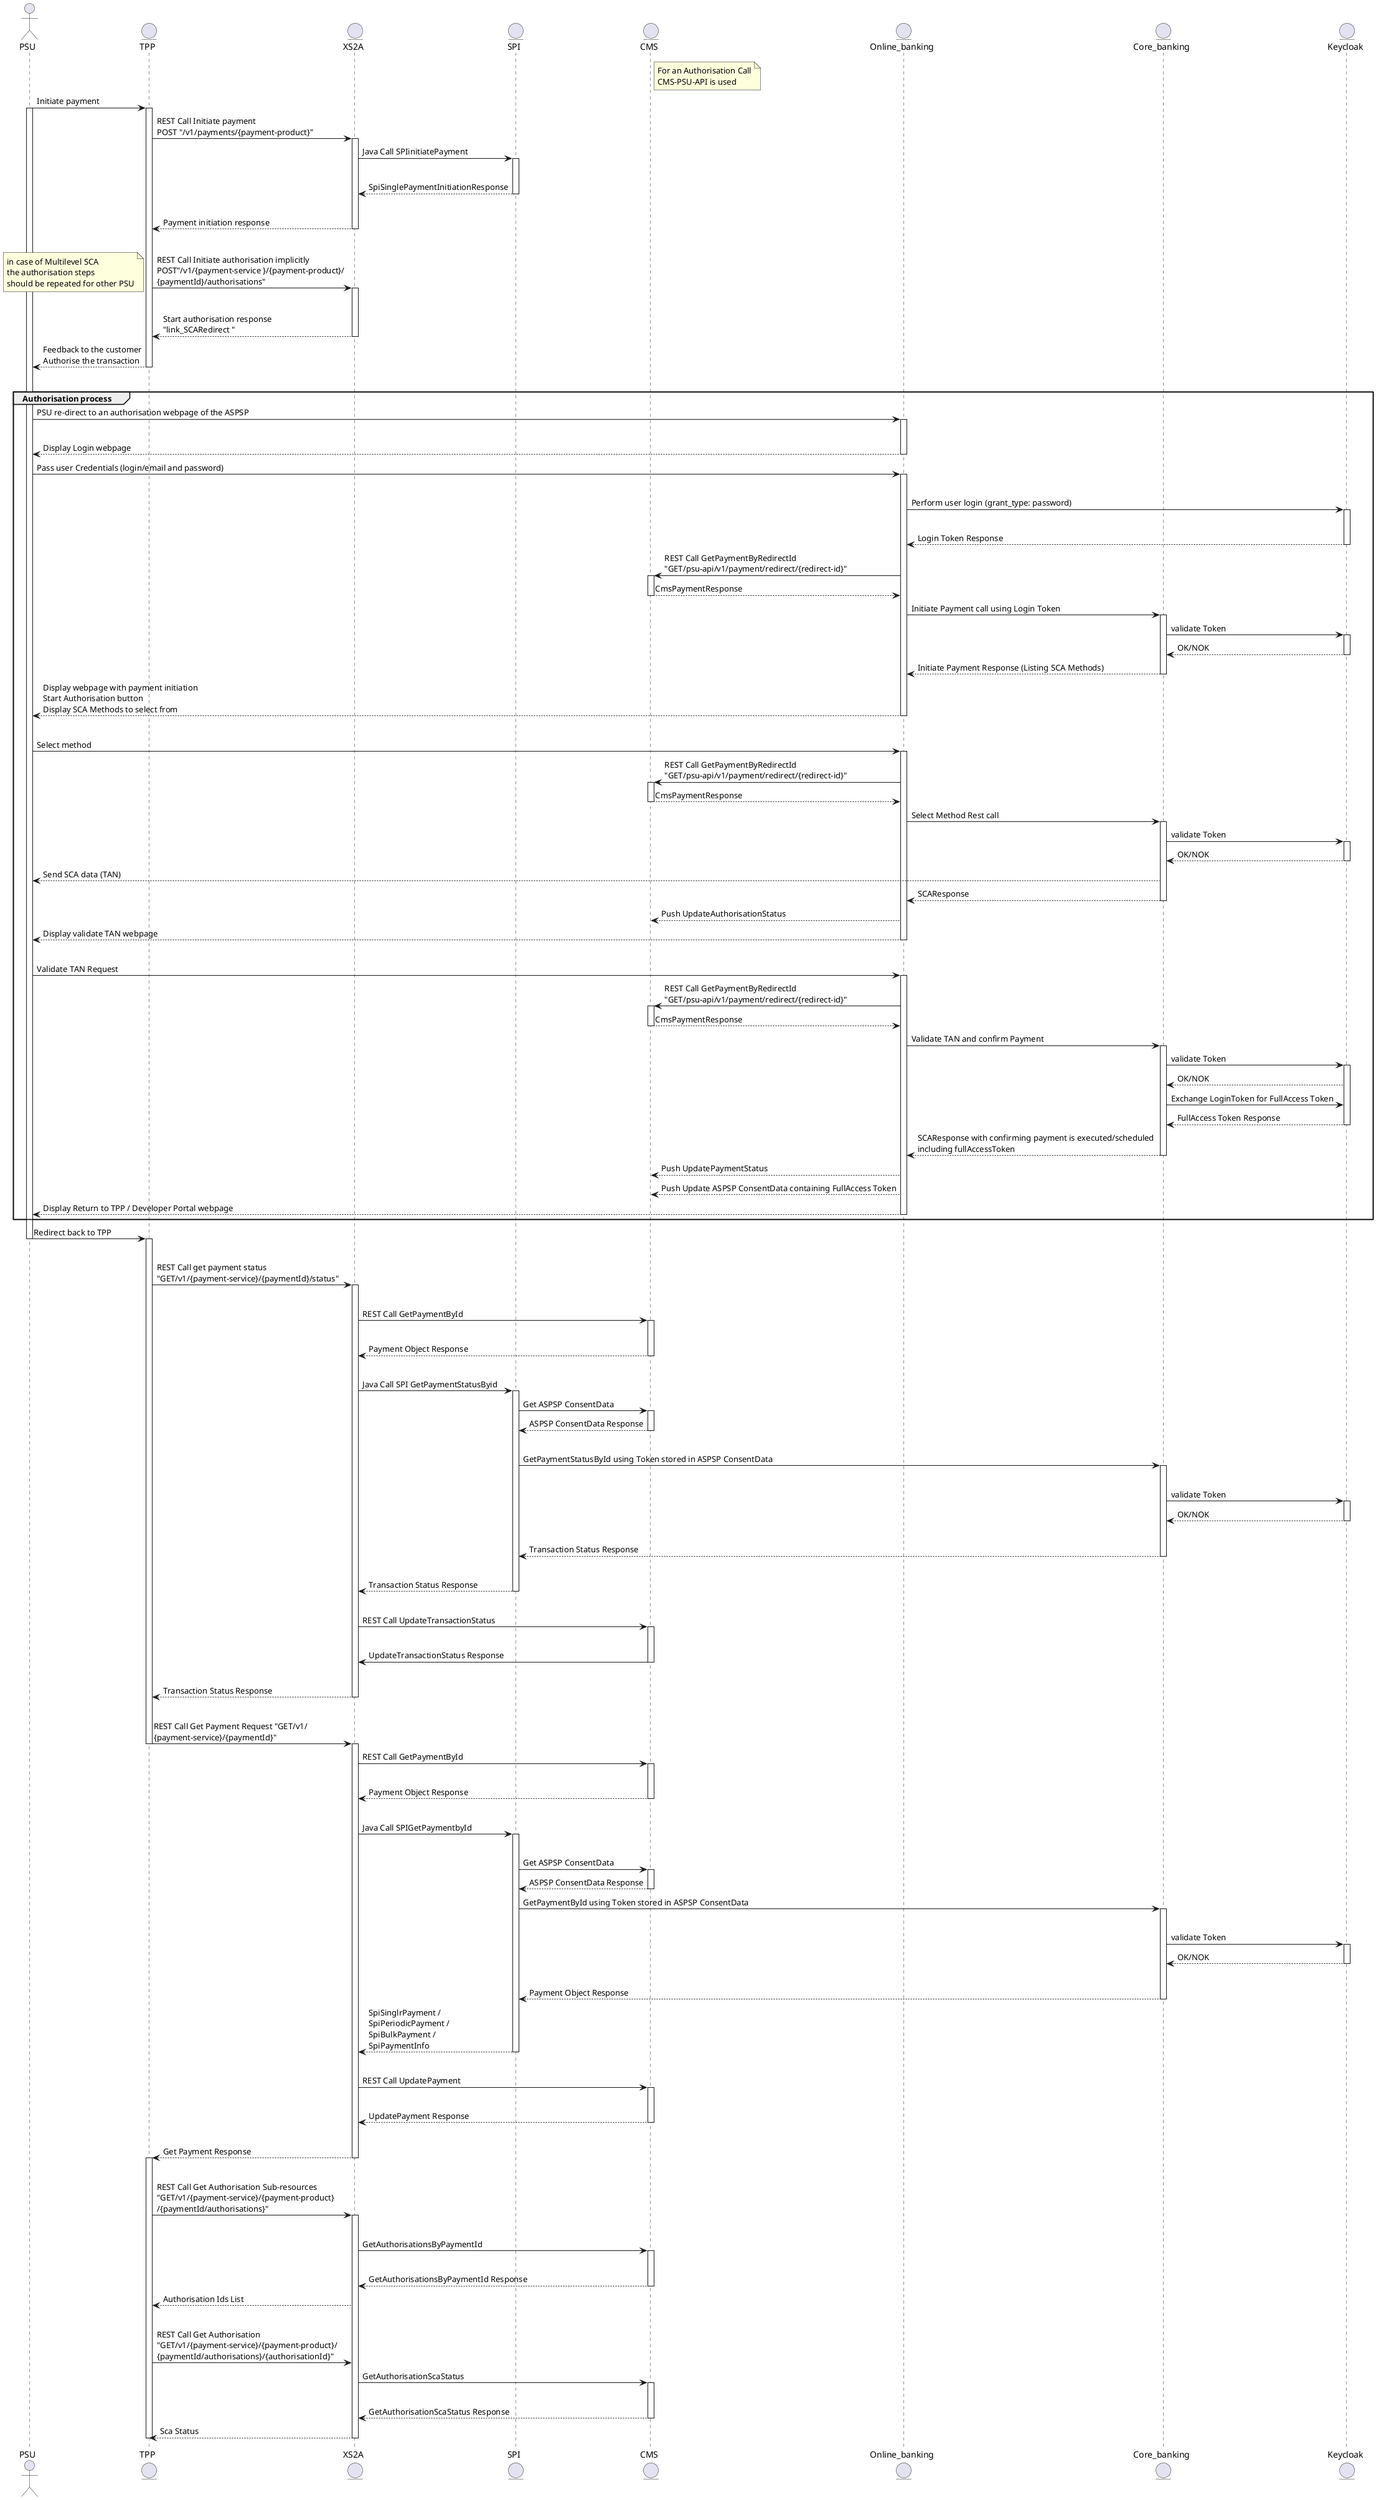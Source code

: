 @startuml
actor PSU
entity TPP
entity XS2A
entity SPI
entity SPI
entity CMS
entity Online_banking
entity Core_banking
entity Keycloak
note right of CMS
For an Authorisation Call
CMS-PSU-API is used
end note
PSU->TPP: Initiate payment
activate TPP
activate PSU
TPP -> XS2A: REST Call Initiate payment\nPOST "/v1/payments/{payment-product}"
activate XS2A
XS2A->SPI: Java Call SPIinitiatePayment
activate SPI
|||
SPI-->XS2A: SpiSinglePaymentInitiationResponse
deactivate SPI
|||
XS2A-->TPP:Payment initiation response
deactivate XS2A
|||
TPP->XS2A: REST Call Initiate authorisation implicitly \nPOST"/v1/{payment-service }/{payment-product}/\n{paymentId}/authorisations"
activate XS2A
note left
         in case of Multilevel SCA
         the authorisation steps
         should be repeated for other PSU
end note
|||
XS2A-->TPP:Start authorisation response\n"link_SCARedirect "
deactivate XS2A
TPP-->PSU: Feedback to the customer\nAuthorise the transaction
deactivate TPP
|||
group Authorisation process
PSU->Online_banking: PSU re-direct to an authorisation webpage of the ASPSP
activate Online_banking
|||
Online_banking-->PSU: Display Login webpage
deactivate Online_banking
PSU->Online_banking: Pass user Credentials (login/email and password)
activate Online_banking
|||
Online_banking->Keycloak: Perform user login (grant_type: password)
activate Keycloak
|||
Keycloak-->Online_banking: Login Token Response
deactivate Keycloak
Online_banking->CMS: REST Call GetPaymentByRedirectId\n"GET/psu-api/v1/payment/redirect/{redirect-id}"
activate CMS
CMS-->Online_banking: CmsPaymentResponse
deactivate CMS
Online_banking->Core_banking: Initiate Payment call using Login Token
activate Core_banking
Core_banking->Keycloak: validate Token
activate Keycloak
Keycloak-->Core_banking: OK/NOK
deactivate Keycloak
Core_banking-->Online_banking: Initiate Payment Response (Listing SCA Methods)
deactivate Core_banking
Online_banking-->PSU: Display webpage with payment initiation \nStart Authorisation button \nDisplay SCA Methods to select from
deactivate Online_banking
|||
PSU->Online_banking: Select method
activate Online_banking
Online_banking->CMS: REST Call GetPaymentByRedirectId\n"GET/psu-api/v1/payment/redirect/{redirect-id}"
activate CMS
CMS-->Online_banking: CmsPaymentResponse
deactivate CMS
Online_banking->Core_banking:Select Method Rest call
activate Core_banking
Core_banking->Keycloak: validate Token
activate Keycloak
Keycloak-->Core_banking: OK/NOK
deactivate Keycloak
Core_banking-->PSU: Send SCA data (TAN)
Core_banking-->Online_banking: SCAResponse
deactivate Core_banking
Online_banking-->CMS: Push UpdateAuthorisationStatus
Online_banking-->PSU: Display validate TAN webpage
deactivate Online_banking
|||
PSU->Online_banking: Validate TAN Request
activate Online_banking
Online_banking->CMS: REST Call GetPaymentByRedirectId\n"GET/psu-api/v1/payment/redirect/{redirect-id}"
activate CMS
CMS-->Online_banking: CmsPaymentResponse
deactivate CMS
Online_banking->Core_banking: Validate TAN and confirm Payment
activate Core_banking
Core_banking->Keycloak: validate Token
activate Keycloak
Keycloak-->Core_banking: OK/NOK
Core_banking->Keycloak: Exchange LoginToken for FullAccess Token
Keycloak-->Core_banking: FullAccess Token Response
deactivate Keycloak
Core_banking-->Online_banking: SCAResponse with confirming payment is executed/scheduled \nincluding fullAccessToken
deactivate Core_banking
Online_banking-->CMS: Push UpdatePaymentStatus
Online_banking-->CMS: Push Update ASPSP ConsentData containing FullAccess Token
Online_banking-->PSU: Display Return to TPP / Developer Portal webpage
deactivate Online_banking
end
PSU->TPP: Redirect back to TPP
deactivate PSU
activate TPP
|||
TPP->XS2A: REST Call get payment status\n"GET/v1/{payment-service}/{paymentId}/status"
activate XS2A
|||
XS2A->CMS: REST Call GetPaymentById
activate CMS
|||
CMS-->XS2A: Payment Object Response
deactivate CMS
|||
XS2A->SPI: Java Call SPI GetPaymentStatusByid
activate SPI
SPI->CMS: Get ASPSP ConsentData
activate CMS
CMS-->SPI: ASPSP ConsentData Response
deactivate CMS
|||
SPI->Core_banking: GetPaymentStatusById using Token stored in ASPSP ConsentData
activate Core_banking
|||
Core_banking->Keycloak: validate Token
activate Keycloak
Keycloak-->Core_banking: OK/NOK
deactivate Keycloak
|||
Core_banking-->SPI: Transaction Status Response
deactivate Core_banking
|||
SPI-->XS2A: Transaction Status Response
deactivate SPI
|||
XS2A->CMS: REST Call UpdateTransactionStatus
activate CMS
|||
CMS->XS2A: UpdateTransactionStatus Response
deactivate CMS
|||
XS2A-->TPP: Transaction Status Response
deactivate XS2A
|||
TPP->XS2A: REST Call Get Payment Request "GET/v1/\n{payment-service}/{paymentId}"
deactivate TPP
activate XS2A
XS2A->CMS: REST Call GetPaymentById
activate CMS
|||
CMS-->XS2A: Payment Object Response
deactivate CMS
|||
XS2A->SPI: Java Call SPIGetPaymentbyId
activate SPI
|||
SPI->CMS: Get ASPSP ConsentData
activate CMS
CMS-->SPI: ASPSP ConsentData Response
deactivate CMS
SPI->Core_banking: GetPaymentById using Token stored in ASPSP ConsentData
activate Core_banking
|||
Core_banking->Keycloak: validate Token
activate Keycloak
Keycloak-->Core_banking: OK/NOK
deactivate Keycloak
|||
Core_banking-->SPI: Payment Object Response
deactivate Core_banking
SPI-->XS2A: SpiSinglrPayment /\nSpiPeriodicPayment /\nSpiBulkPayment /\nSpiPaymentInfo
deactivate SPI
|||
XS2A->CMS: REST Call UpdatePayment
activate CMS
|||
CMS-->XS2A: UpdatePayment Response
deactivate CMS
|||
XS2A-->TPP: Get Payment Response
deactivate XS2A
activate TPP
|||
TPP->XS2A: REST Call Get Authorisation Sub-resources\n"GET/v1/{payment-service}/{payment-product}\n/{paymentId/authorisations}"
activate XS2A
|||
XS2A->CMS: GetAuthorisationsByPaymentId
activate CMS
|||
CMS-->XS2A: GetAuthorisationsByPaymentId Response
deactivate CMS
XS2A-->TPP: Authorisation Ids List
|||
TPP->XS2A: REST Call Get Authorisation\n"GET/v1/{payment-service}/{payment-product}/\n{paymentId/authorisations}/{authorisationId}"
XS2A->CMS: GetAuthorisationScaStatus
activate CMS
|||
CMS-->XS2A: GetAuthorisationScaStatus Response
deactivate CMS
XS2A-->TPP: Sca Status
deactivate XS2A
deactivate TPP
@enduml